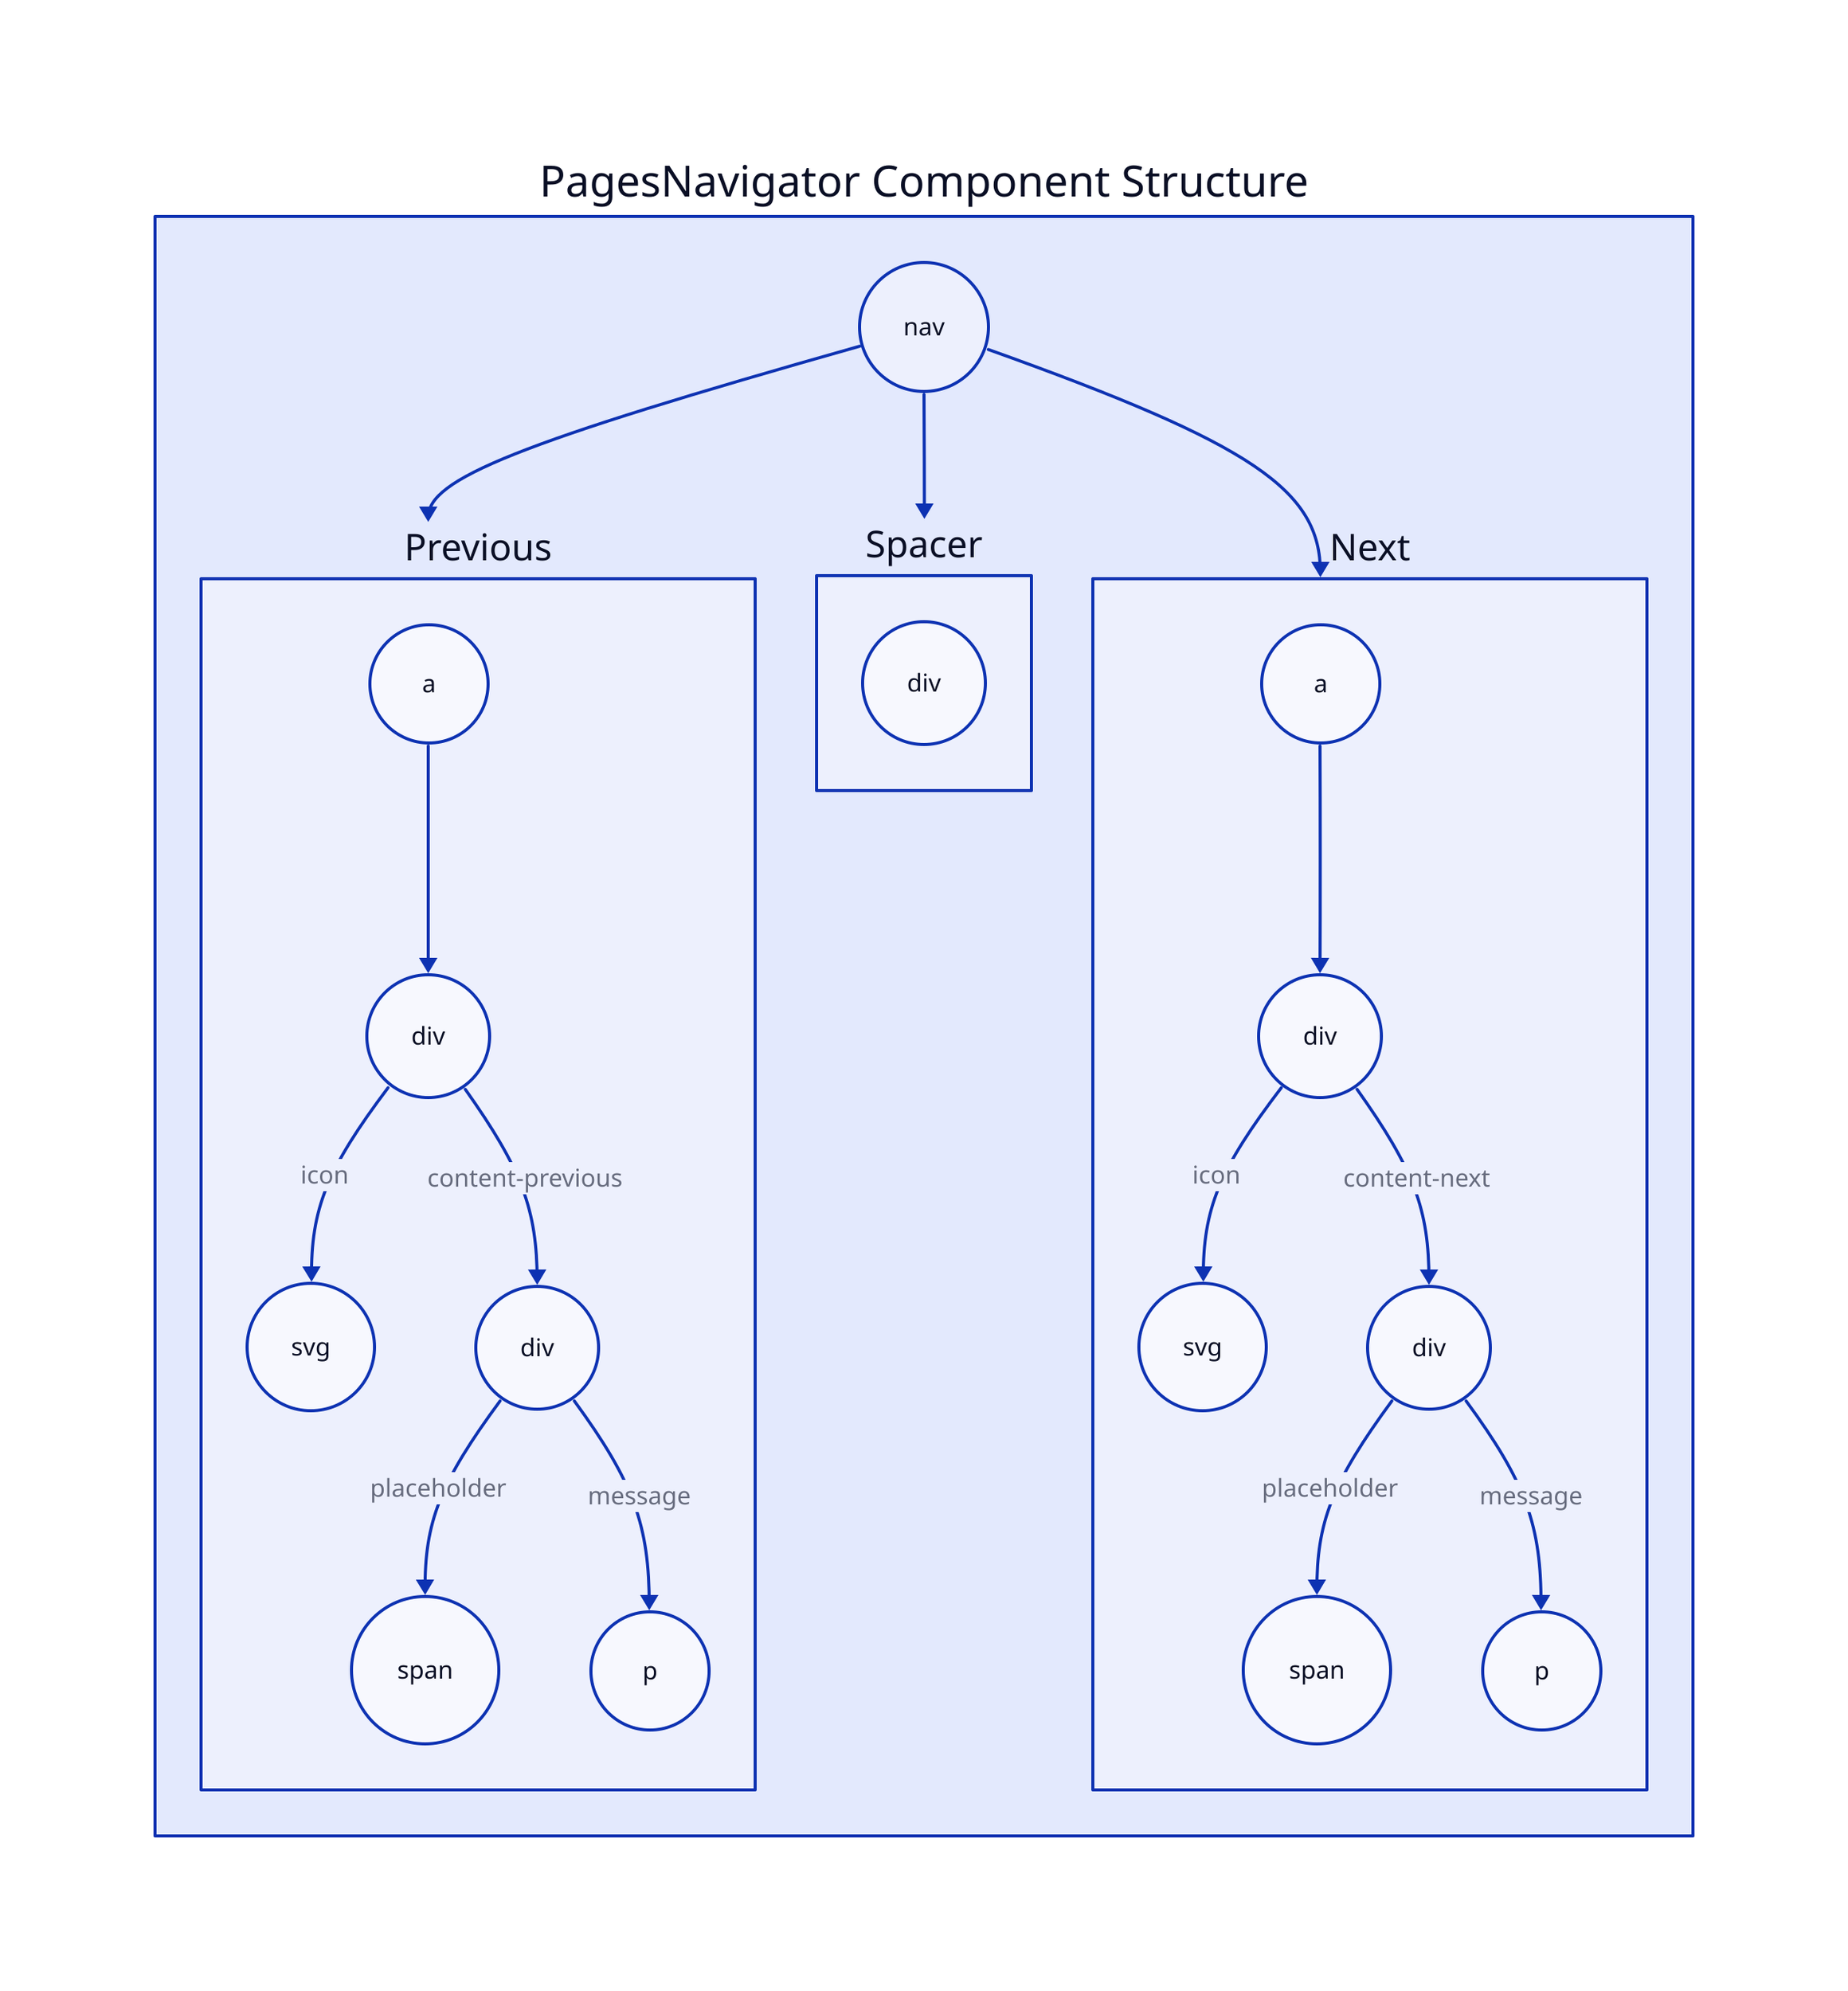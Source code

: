 # Layout Engine: Dagre
DOM: "PagesNavigator Component Structure" {
  Previous: {
    # keys, shapes and labels
    a.shape: circle
    contentDiv: "div"
    contentDiv.shape: circle
    svg.shape: circle
    contentDivPrevious: "div"
    contentDivPrevious.shape: circle
    span.shape: circle
    p.shape: circle
    # connections
    a -> contentDiv
    contentDiv -> svg: icon
    contentDiv -> contentDivPrevious: content-previous
    contentDivPrevious -> span: placeholder
    contentDivPrevious -> p: message
  }

  Spacer: {
    div.shape: circle
  }

  Next: {
    # keys, shapes and labels
    a.shape: circle
    contentDiv: "div"
    contentDiv.shape: circle
    svg.shape: circle
    contentDivNext: "div"
    contentDivNext.shape: circle
    span.shape: circle
    p.shape: circle
    # connections
    a -> contentDiv
    contentDiv -> svg: icon
    contentDiv -> contentDivNext: content-next
    contentDivNext -> span: placeholder
    contentDivNext -> p: message
  }

  # connections
  nav.shape: circle
  nav -> Previous
  nav -> Spacer
  nav -> Next
}

